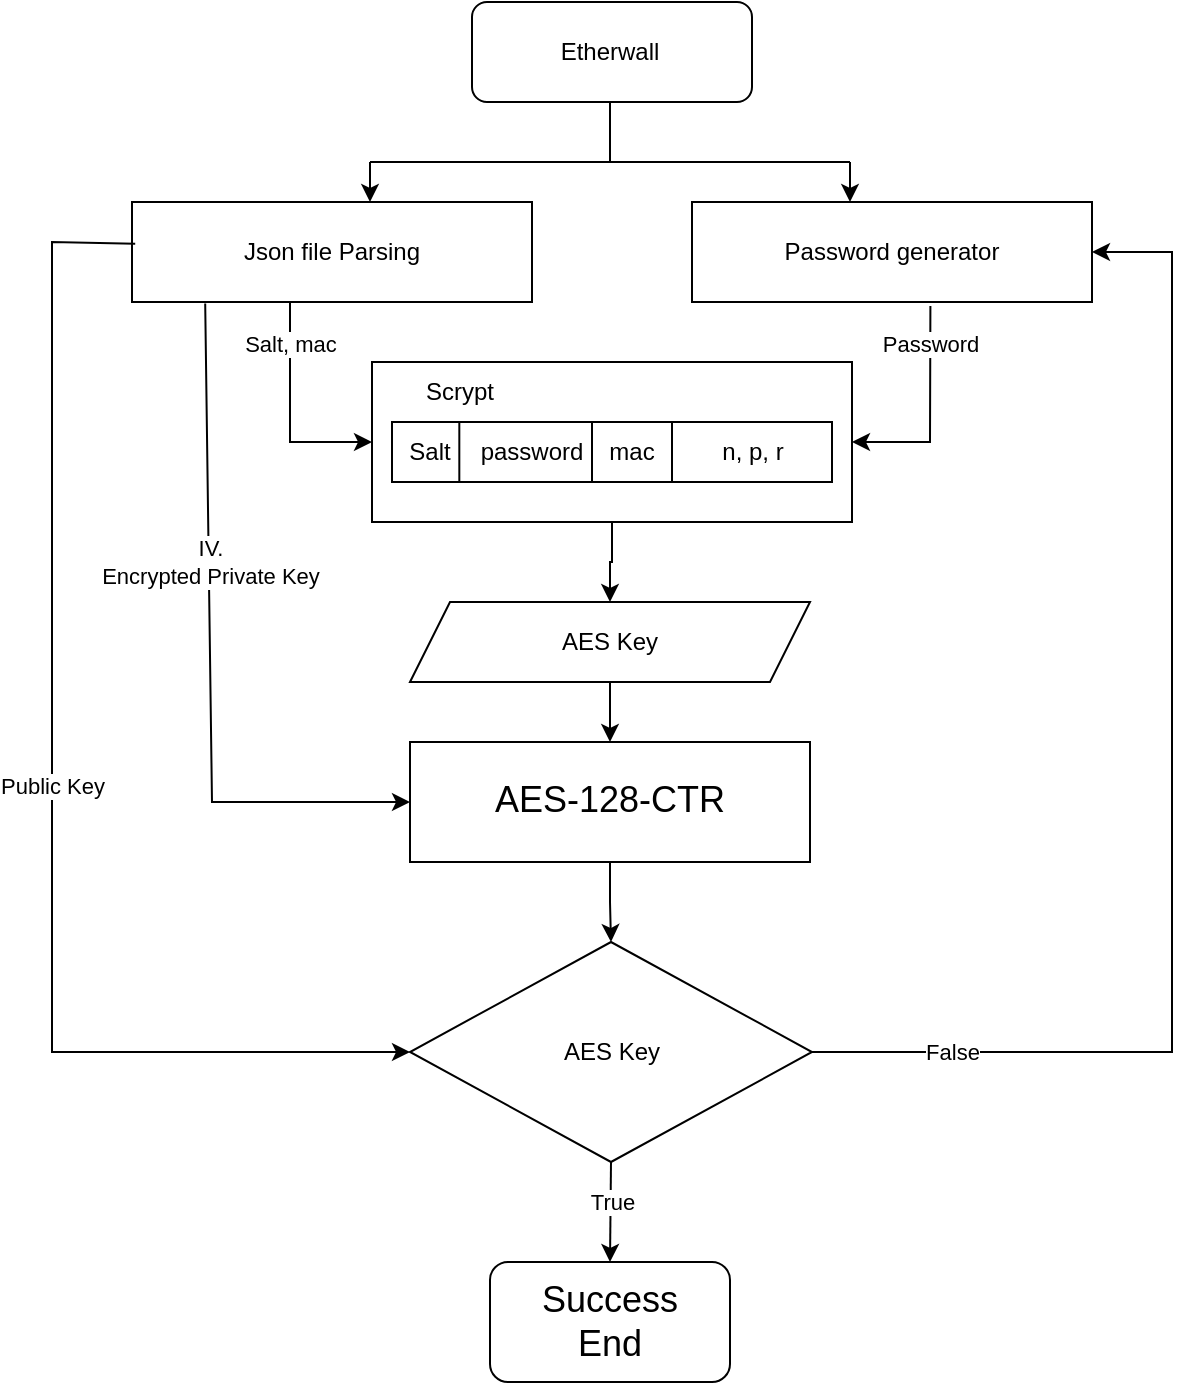 <mxfile version="21.6.5" type="github">
  <diagram id="C5RBs43oDa-KdzZeNtuy" name="Page-1">
    <mxGraphModel dx="1480" dy="764" grid="1" gridSize="10" guides="1" tooltips="1" connect="1" arrows="1" fold="1" page="1" pageScale="1" pageWidth="827" pageHeight="1169" math="0" shadow="0">
      <root>
        <mxCell id="WIyWlLk6GJQsqaUBKTNV-0" />
        <mxCell id="WIyWlLk6GJQsqaUBKTNV-1" parent="WIyWlLk6GJQsqaUBKTNV-0" />
        <mxCell id="0dQdqgoq3wedCONLdR0S-1" value="" style="rounded=1;whiteSpace=wrap;html=1;direction=south;" vertex="1" parent="WIyWlLk6GJQsqaUBKTNV-1">
          <mxGeometry x="330" y="100" width="140" height="50" as="geometry" />
        </mxCell>
        <mxCell id="0dQdqgoq3wedCONLdR0S-2" value="Etherwall" style="text;html=1;strokeColor=none;fillColor=none;align=center;verticalAlign=middle;whiteSpace=wrap;rounded=0;" vertex="1" parent="WIyWlLk6GJQsqaUBKTNV-1">
          <mxGeometry x="369" y="110" width="60" height="30" as="geometry" />
        </mxCell>
        <mxCell id="0dQdqgoq3wedCONLdR0S-3" value="" style="endArrow=classic;html=1;rounded=0;" edge="1" parent="WIyWlLk6GJQsqaUBKTNV-1">
          <mxGeometry width="50" height="50" relative="1" as="geometry">
            <mxPoint x="279" y="180" as="sourcePoint" />
            <mxPoint x="279" y="200" as="targetPoint" />
          </mxGeometry>
        </mxCell>
        <mxCell id="0dQdqgoq3wedCONLdR0S-34" style="edgeStyle=orthogonalEdgeStyle;rounded=0;orthogonalLoop=1;jettySize=auto;html=1;entryX=0.5;entryY=0;entryDx=0;entryDy=0;" edge="1" parent="WIyWlLk6GJQsqaUBKTNV-1" source="0dQdqgoq3wedCONLdR0S-4" target="0dQdqgoq3wedCONLdR0S-32">
          <mxGeometry relative="1" as="geometry" />
        </mxCell>
        <mxCell id="0dQdqgoq3wedCONLdR0S-4" value="" style="rounded=0;whiteSpace=wrap;html=1;" vertex="1" parent="WIyWlLk6GJQsqaUBKTNV-1">
          <mxGeometry x="280" y="280" width="240" height="80" as="geometry" />
        </mxCell>
        <mxCell id="0dQdqgoq3wedCONLdR0S-5" value="Scrypt" style="text;html=1;strokeColor=none;fillColor=none;align=center;verticalAlign=middle;whiteSpace=wrap;rounded=0;" vertex="1" parent="WIyWlLk6GJQsqaUBKTNV-1">
          <mxGeometry x="299" y="280" width="50" height="30" as="geometry" />
        </mxCell>
        <mxCell id="0dQdqgoq3wedCONLdR0S-6" value="" style="rounded=0;whiteSpace=wrap;html=1;" vertex="1" parent="WIyWlLk6GJQsqaUBKTNV-1">
          <mxGeometry x="290" y="310" width="220" height="30" as="geometry" />
        </mxCell>
        <mxCell id="0dQdqgoq3wedCONLdR0S-7" value="Salt" style="text;html=1;strokeColor=none;fillColor=none;align=center;verticalAlign=middle;whiteSpace=wrap;rounded=0;" vertex="1" parent="WIyWlLk6GJQsqaUBKTNV-1">
          <mxGeometry x="279" y="310" width="60" height="30" as="geometry" />
        </mxCell>
        <mxCell id="0dQdqgoq3wedCONLdR0S-8" value="password" style="text;html=1;strokeColor=none;fillColor=none;align=center;verticalAlign=middle;whiteSpace=wrap;rounded=0;" vertex="1" parent="WIyWlLk6GJQsqaUBKTNV-1">
          <mxGeometry x="330" y="310" width="60" height="30" as="geometry" />
        </mxCell>
        <mxCell id="0dQdqgoq3wedCONLdR0S-11" value="" style="endArrow=none;html=1;rounded=0;" edge="1" parent="WIyWlLk6GJQsqaUBKTNV-1">
          <mxGeometry width="50" height="50" relative="1" as="geometry">
            <mxPoint x="323.66" y="310" as="sourcePoint" />
            <mxPoint x="323.66" y="340" as="targetPoint" />
          </mxGeometry>
        </mxCell>
        <mxCell id="0dQdqgoq3wedCONLdR0S-12" value="" style="endArrow=none;html=1;rounded=0;" edge="1" parent="WIyWlLk6GJQsqaUBKTNV-1">
          <mxGeometry width="50" height="50" relative="1" as="geometry">
            <mxPoint x="390" y="310" as="sourcePoint" />
            <mxPoint x="390" y="340" as="targetPoint" />
          </mxGeometry>
        </mxCell>
        <mxCell id="0dQdqgoq3wedCONLdR0S-13" value="n, p, r" style="text;html=1;strokeColor=none;fillColor=none;align=center;verticalAlign=middle;whiteSpace=wrap;rounded=0;" vertex="1" parent="WIyWlLk6GJQsqaUBKTNV-1">
          <mxGeometry x="441" y="310" width="59" height="30" as="geometry" />
        </mxCell>
        <mxCell id="0dQdqgoq3wedCONLdR0S-14" value="" style="endArrow=none;html=1;rounded=0;" edge="1" parent="WIyWlLk6GJQsqaUBKTNV-1">
          <mxGeometry width="50" height="50" relative="1" as="geometry">
            <mxPoint x="279" y="180" as="sourcePoint" />
            <mxPoint x="519" y="180" as="targetPoint" />
          </mxGeometry>
        </mxCell>
        <mxCell id="0dQdqgoq3wedCONLdR0S-15" value="" style="endArrow=classic;html=1;rounded=0;" edge="1" parent="WIyWlLk6GJQsqaUBKTNV-1">
          <mxGeometry width="50" height="50" relative="1" as="geometry">
            <mxPoint x="519" y="180" as="sourcePoint" />
            <mxPoint x="519" y="200" as="targetPoint" />
          </mxGeometry>
        </mxCell>
        <mxCell id="0dQdqgoq3wedCONLdR0S-16" value="" style="endArrow=none;html=1;rounded=0;" edge="1" parent="WIyWlLk6GJQsqaUBKTNV-1">
          <mxGeometry width="50" height="50" relative="1" as="geometry">
            <mxPoint x="399" y="180" as="sourcePoint" />
            <mxPoint x="399" y="150" as="targetPoint" />
          </mxGeometry>
        </mxCell>
        <mxCell id="0dQdqgoq3wedCONLdR0S-17" value="" style="rounded=0;whiteSpace=wrap;html=1;" vertex="1" parent="WIyWlLk6GJQsqaUBKTNV-1">
          <mxGeometry x="299" y="470" width="200" height="60" as="geometry" />
        </mxCell>
        <mxCell id="0dQdqgoq3wedCONLdR0S-18" value="&lt;font style=&quot;font-size: 18px;&quot;&gt;AES-128-CTR&lt;/font&gt;" style="text;html=1;strokeColor=none;fillColor=none;align=center;verticalAlign=middle;whiteSpace=wrap;rounded=0;" vertex="1" parent="WIyWlLk6GJQsqaUBKTNV-1">
          <mxGeometry x="304" y="483.75" width="190" height="30" as="geometry" />
        </mxCell>
        <mxCell id="0dQdqgoq3wedCONLdR0S-19" value="Password generator" style="rounded=0;whiteSpace=wrap;html=1;" vertex="1" parent="WIyWlLk6GJQsqaUBKTNV-1">
          <mxGeometry x="440" y="200" width="200" height="50" as="geometry" />
        </mxCell>
        <mxCell id="0dQdqgoq3wedCONLdR0S-20" value="Json file Parsing" style="rounded=0;whiteSpace=wrap;html=1;" vertex="1" parent="WIyWlLk6GJQsqaUBKTNV-1">
          <mxGeometry x="160" y="200" width="200" height="50" as="geometry" />
        </mxCell>
        <mxCell id="0dQdqgoq3wedCONLdR0S-44" style="edgeStyle=orthogonalEdgeStyle;rounded=0;orthogonalLoop=1;jettySize=auto;html=1;entryX=0.5;entryY=0;entryDx=0;entryDy=0;" edge="1" parent="WIyWlLk6GJQsqaUBKTNV-1" source="0dQdqgoq3wedCONLdR0S-32" target="0dQdqgoq3wedCONLdR0S-17">
          <mxGeometry relative="1" as="geometry" />
        </mxCell>
        <mxCell id="0dQdqgoq3wedCONLdR0S-32" value="" style="shape=parallelogram;perimeter=parallelogramPerimeter;whiteSpace=wrap;html=1;fixedSize=1;" vertex="1" parent="WIyWlLk6GJQsqaUBKTNV-1">
          <mxGeometry x="299" y="400" width="200" height="40" as="geometry" />
        </mxCell>
        <mxCell id="0dQdqgoq3wedCONLdR0S-33" value="AES Key" style="text;html=1;strokeColor=none;fillColor=none;align=center;verticalAlign=middle;whiteSpace=wrap;rounded=0;" vertex="1" parent="WIyWlLk6GJQsqaUBKTNV-1">
          <mxGeometry x="369" y="405" width="60" height="30" as="geometry" />
        </mxCell>
        <mxCell id="0dQdqgoq3wedCONLdR0S-70" value="" style="endArrow=classic;html=1;rounded=0;" edge="1" parent="WIyWlLk6GJQsqaUBKTNV-1">
          <mxGeometry relative="1" as="geometry">
            <mxPoint x="239" y="250" as="sourcePoint" />
            <mxPoint x="280" y="320" as="targetPoint" />
            <Array as="points">
              <mxPoint x="239" y="320" />
            </Array>
          </mxGeometry>
        </mxCell>
        <mxCell id="0dQdqgoq3wedCONLdR0S-71" value="Salt, mac" style="edgeLabel;resizable=0;html=1;align=center;verticalAlign=middle;" connectable="0" vertex="1" parent="0dQdqgoq3wedCONLdR0S-70">
          <mxGeometry relative="1" as="geometry">
            <mxPoint y="-35" as="offset" />
          </mxGeometry>
        </mxCell>
        <mxCell id="0dQdqgoq3wedCONLdR0S-72" value="" style="endArrow=classic;html=1;rounded=0;entryX=1;entryY=0.5;entryDx=0;entryDy=0;exitX=0.596;exitY=1.039;exitDx=0;exitDy=0;exitPerimeter=0;" edge="1" parent="WIyWlLk6GJQsqaUBKTNV-1" source="0dQdqgoq3wedCONLdR0S-19" target="0dQdqgoq3wedCONLdR0S-4">
          <mxGeometry relative="1" as="geometry">
            <mxPoint x="549" y="319.52" as="sourcePoint" />
            <mxPoint x="649" y="319.52" as="targetPoint" />
            <Array as="points">
              <mxPoint x="559" y="320" />
            </Array>
          </mxGeometry>
        </mxCell>
        <mxCell id="0dQdqgoq3wedCONLdR0S-73" value="Password" style="edgeLabel;resizable=0;html=1;align=center;verticalAlign=middle;" connectable="0" vertex="1" parent="0dQdqgoq3wedCONLdR0S-72">
          <mxGeometry relative="1" as="geometry">
            <mxPoint y="-35" as="offset" />
          </mxGeometry>
        </mxCell>
        <mxCell id="0dQdqgoq3wedCONLdR0S-92" style="edgeStyle=orthogonalEdgeStyle;rounded=0;orthogonalLoop=1;jettySize=auto;html=1;exitX=0.5;exitY=1;exitDx=0;exitDy=0;" edge="1" parent="WIyWlLk6GJQsqaUBKTNV-1" source="0dQdqgoq3wedCONLdR0S-17" target="0dQdqgoq3wedCONLdR0S-78">
          <mxGeometry relative="1" as="geometry">
            <mxPoint x="399.0" y="600" as="sourcePoint" />
          </mxGeometry>
        </mxCell>
        <mxCell id="0dQdqgoq3wedCONLdR0S-78" value="" style="rhombus;whiteSpace=wrap;html=1;" vertex="1" parent="WIyWlLk6GJQsqaUBKTNV-1">
          <mxGeometry x="299" y="570" width="201" height="110" as="geometry" />
        </mxCell>
        <mxCell id="0dQdqgoq3wedCONLdR0S-80" value="" style="endArrow=classic;html=1;rounded=0;exitX=0.183;exitY=1.015;exitDx=0;exitDy=0;exitPerimeter=0;entryX=0;entryY=0.5;entryDx=0;entryDy=0;" edge="1" parent="WIyWlLk6GJQsqaUBKTNV-1" source="0dQdqgoq3wedCONLdR0S-20" target="0dQdqgoq3wedCONLdR0S-17">
          <mxGeometry relative="1" as="geometry">
            <mxPoint x="180" y="405" as="sourcePoint" />
            <mxPoint x="197" y="500" as="targetPoint" />
            <Array as="points">
              <mxPoint x="200" y="500" />
            </Array>
          </mxGeometry>
        </mxCell>
        <mxCell id="0dQdqgoq3wedCONLdR0S-81" value="IV.&lt;br&gt;Encrypted Private Key" style="edgeLabel;resizable=0;html=1;align=center;verticalAlign=middle;" connectable="0" vertex="1" parent="0dQdqgoq3wedCONLdR0S-80">
          <mxGeometry relative="1" as="geometry">
            <mxPoint y="-45" as="offset" />
          </mxGeometry>
        </mxCell>
        <mxCell id="0dQdqgoq3wedCONLdR0S-88" value="" style="endArrow=classic;html=1;rounded=0;exitX=0.008;exitY=0.417;exitDx=0;exitDy=0;entryX=0;entryY=0.5;entryDx=0;entryDy=0;exitPerimeter=0;" edge="1" parent="WIyWlLk6GJQsqaUBKTNV-1" source="0dQdqgoq3wedCONLdR0S-20" target="0dQdqgoq3wedCONLdR0S-78">
          <mxGeometry relative="1" as="geometry">
            <mxPoint x="120" y="530" as="sourcePoint" />
            <mxPoint x="100" y="225" as="targetPoint" />
            <Array as="points">
              <mxPoint x="120" y="220" />
              <mxPoint x="120" y="625" />
            </Array>
          </mxGeometry>
        </mxCell>
        <mxCell id="0dQdqgoq3wedCONLdR0S-89" value="Public Key" style="edgeLabel;resizable=0;html=1;align=center;verticalAlign=middle;" connectable="0" vertex="1" parent="0dQdqgoq3wedCONLdR0S-88">
          <mxGeometry relative="1" as="geometry" />
        </mxCell>
        <mxCell id="0dQdqgoq3wedCONLdR0S-93" value="" style="endArrow=classic;html=1;rounded=0;entryX=1;entryY=0.5;entryDx=0;entryDy=0;exitX=1;exitY=0.5;exitDx=0;exitDy=0;" edge="1" parent="WIyWlLk6GJQsqaUBKTNV-1" source="0dQdqgoq3wedCONLdR0S-78" target="0dQdqgoq3wedCONLdR0S-19">
          <mxGeometry relative="1" as="geometry">
            <mxPoint x="499" y="694.41" as="sourcePoint" />
            <mxPoint x="680" y="225" as="targetPoint" />
            <Array as="points">
              <mxPoint x="680" y="625" />
              <mxPoint x="680" y="225" />
            </Array>
          </mxGeometry>
        </mxCell>
        <mxCell id="0dQdqgoq3wedCONLdR0S-94" value="False" style="edgeLabel;resizable=0;html=1;align=center;verticalAlign=middle;" connectable="0" vertex="1" parent="0dQdqgoq3wedCONLdR0S-93">
          <mxGeometry relative="1" as="geometry">
            <mxPoint x="-110" y="130" as="offset" />
          </mxGeometry>
        </mxCell>
        <mxCell id="0dQdqgoq3wedCONLdR0S-97" value="" style="rounded=1;whiteSpace=wrap;html=1;" vertex="1" parent="WIyWlLk6GJQsqaUBKTNV-1">
          <mxGeometry x="339" y="730" width="120" height="60" as="geometry" />
        </mxCell>
        <mxCell id="0dQdqgoq3wedCONLdR0S-99" value="&lt;font style=&quot;font-size: 18px;&quot;&gt;Success&lt;br&gt;End&lt;/font&gt;" style="text;html=1;strokeColor=none;fillColor=none;align=center;verticalAlign=middle;whiteSpace=wrap;rounded=0;" vertex="1" parent="WIyWlLk6GJQsqaUBKTNV-1">
          <mxGeometry x="369" y="745" width="60" height="30" as="geometry" />
        </mxCell>
        <mxCell id="0dQdqgoq3wedCONLdR0S-101" value="" style="endArrow=classic;html=1;rounded=0;entryX=0.5;entryY=0;entryDx=0;entryDy=0;exitX=0.5;exitY=1;exitDx=0;exitDy=0;" edge="1" parent="WIyWlLk6GJQsqaUBKTNV-1" source="0dQdqgoq3wedCONLdR0S-78">
          <mxGeometry relative="1" as="geometry">
            <mxPoint x="360" y="690" as="sourcePoint" />
            <mxPoint x="399" y="730" as="targetPoint" />
          </mxGeometry>
        </mxCell>
        <mxCell id="0dQdqgoq3wedCONLdR0S-102" value="True" style="edgeLabel;resizable=0;html=1;align=center;verticalAlign=middle;" connectable="0" vertex="1" parent="0dQdqgoq3wedCONLdR0S-101">
          <mxGeometry relative="1" as="geometry">
            <mxPoint y="-5" as="offset" />
          </mxGeometry>
        </mxCell>
        <mxCell id="0dQdqgoq3wedCONLdR0S-105" value="AES Key" style="text;html=1;strokeColor=none;fillColor=none;align=center;verticalAlign=middle;whiteSpace=wrap;rounded=0;" vertex="1" parent="WIyWlLk6GJQsqaUBKTNV-1">
          <mxGeometry x="370" y="610" width="60" height="30" as="geometry" />
        </mxCell>
        <mxCell id="0dQdqgoq3wedCONLdR0S-109" value="mac" style="text;html=1;strokeColor=none;fillColor=none;align=center;verticalAlign=middle;whiteSpace=wrap;rounded=0;" vertex="1" parent="WIyWlLk6GJQsqaUBKTNV-1">
          <mxGeometry x="380" y="310" width="60" height="30" as="geometry" />
        </mxCell>
        <mxCell id="0dQdqgoq3wedCONLdR0S-110" value="" style="endArrow=none;html=1;rounded=0;" edge="1" parent="WIyWlLk6GJQsqaUBKTNV-1">
          <mxGeometry width="50" height="50" relative="1" as="geometry">
            <mxPoint x="430.0" y="310" as="sourcePoint" />
            <mxPoint x="430.0" y="340" as="targetPoint" />
          </mxGeometry>
        </mxCell>
      </root>
    </mxGraphModel>
  </diagram>
</mxfile>
